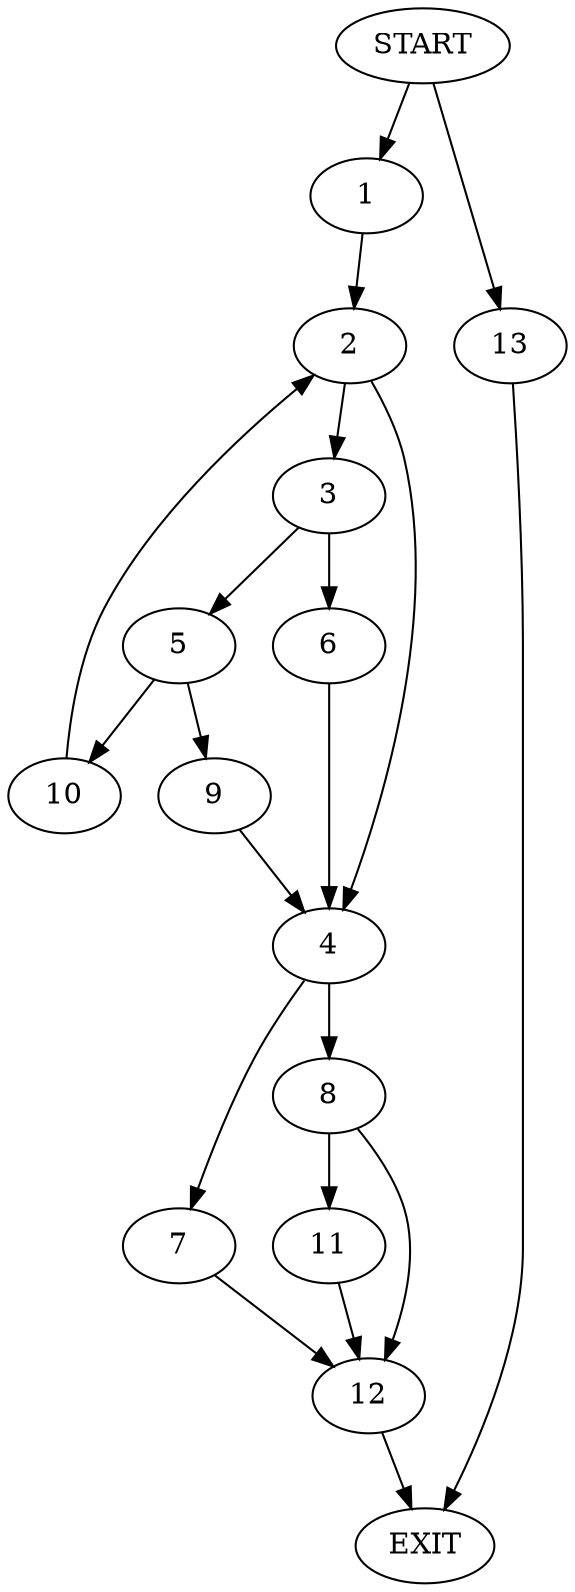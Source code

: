 digraph {
0 [label="START"]
14 [label="EXIT"]
0 -> 1
1 -> 2
2 -> 3
2 -> 4
3 -> 5
3 -> 6
4 -> 7
4 -> 8
6 -> 4
5 -> 9
5 -> 10
10 -> 2
9 -> 4
8 -> 11
8 -> 12
7 -> 12
12 -> 14
11 -> 12
0 -> 13
13 -> 14
}
